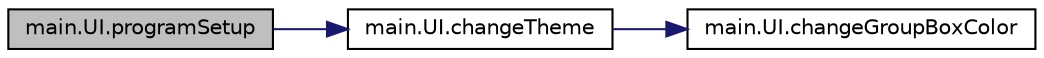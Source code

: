 digraph "main.UI.programSetup"
{
 // LATEX_PDF_SIZE
  edge [fontname="Helvetica",fontsize="10",labelfontname="Helvetica",labelfontsize="10"];
  node [fontname="Helvetica",fontsize="10",shape=record];
  rankdir="LR";
  Node1 [label="main.UI.programSetup",height=0.2,width=0.4,color="black", fillcolor="grey75", style="filled", fontcolor="black",tooltip=" "];
  Node1 -> Node2 [color="midnightblue",fontsize="10",style="solid",fontname="Helvetica"];
  Node2 [label="main.UI.changeTheme",height=0.2,width=0.4,color="black", fillcolor="white", style="filled",URL="$classmain_1_1_u_i.html#a83d5e6c17ae4622eb6c98a48a89768ed",tooltip=" "];
  Node2 -> Node3 [color="midnightblue",fontsize="10",style="solid",fontname="Helvetica"];
  Node3 [label="main.UI.changeGroupBoxColor",height=0.2,width=0.4,color="black", fillcolor="white", style="filled",URL="$classmain_1_1_u_i.html#a3327878ac965395c380a86749b9abefc",tooltip=" "];
}
